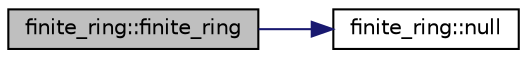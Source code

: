 digraph "finite_ring::finite_ring"
{
  edge [fontname="Helvetica",fontsize="10",labelfontname="Helvetica",labelfontsize="10"];
  node [fontname="Helvetica",fontsize="10",shape=record];
  rankdir="LR";
  Node0 [label="finite_ring::finite_ring",height=0.2,width=0.4,color="black", fillcolor="grey75", style="filled", fontcolor="black"];
  Node0 -> Node1 [color="midnightblue",fontsize="10",style="solid",fontname="Helvetica"];
  Node1 [label="finite_ring::null",height=0.2,width=0.4,color="black", fillcolor="white", style="filled",URL="$d9/d43/classfinite__ring.html#a548ad1baa37d8b0a537a0d8cdc601955"];
}
